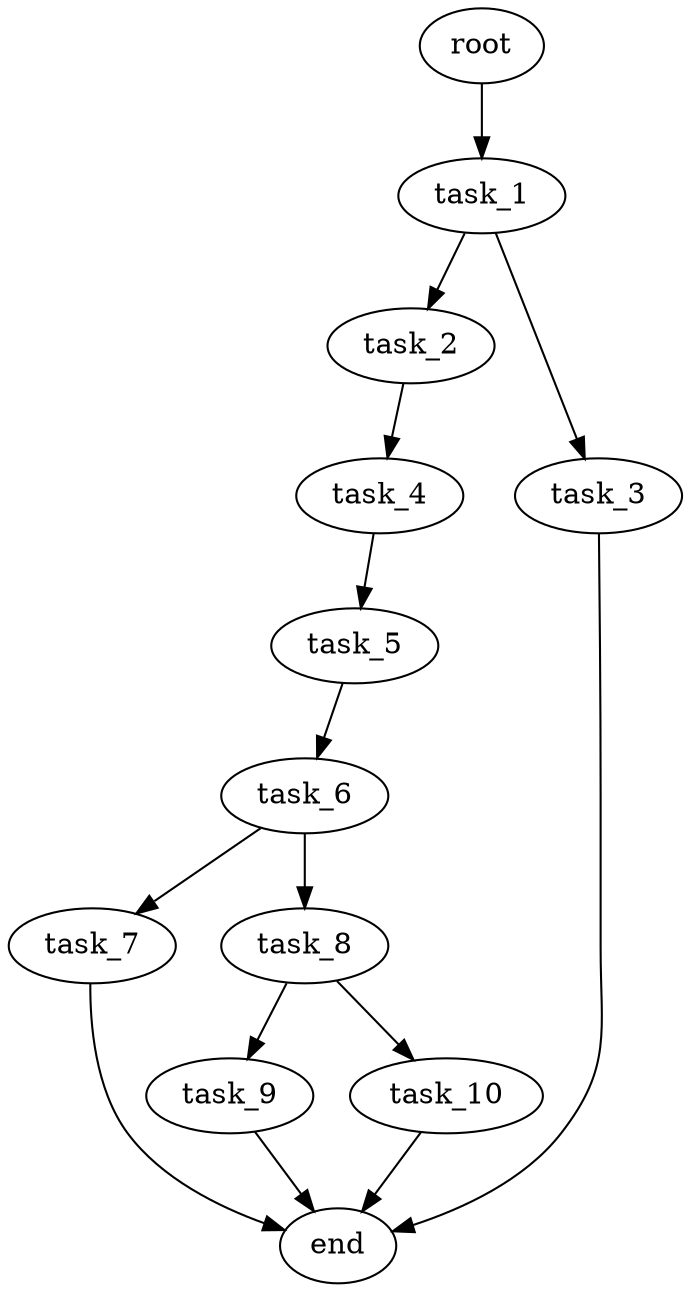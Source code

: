 digraph G {
  root [size="0.000000e+00"];
  task_1 [size="8.758654e+10"];
  task_2 [size="2.634627e+10"];
  task_3 [size="5.006361e+10"];
  task_4 [size="1.787340e+10"];
  task_5 [size="9.126366e+10"];
  task_6 [size="8.705315e+10"];
  task_7 [size="2.985149e+10"];
  task_8 [size="6.389856e+10"];
  task_9 [size="6.090093e+10"];
  task_10 [size="1.529240e+10"];
  end [size="0.000000e+00"];

  root -> task_1 [size="1.000000e-12"];
  task_1 -> task_2 [size="2.634627e+08"];
  task_1 -> task_3 [size="5.006361e+08"];
  task_2 -> task_4 [size="1.787340e+08"];
  task_3 -> end [size="1.000000e-12"];
  task_4 -> task_5 [size="9.126366e+08"];
  task_5 -> task_6 [size="8.705315e+08"];
  task_6 -> task_7 [size="2.985149e+08"];
  task_6 -> task_8 [size="6.389856e+08"];
  task_7 -> end [size="1.000000e-12"];
  task_8 -> task_9 [size="6.090093e+08"];
  task_8 -> task_10 [size="1.529240e+08"];
  task_9 -> end [size="1.000000e-12"];
  task_10 -> end [size="1.000000e-12"];
}
